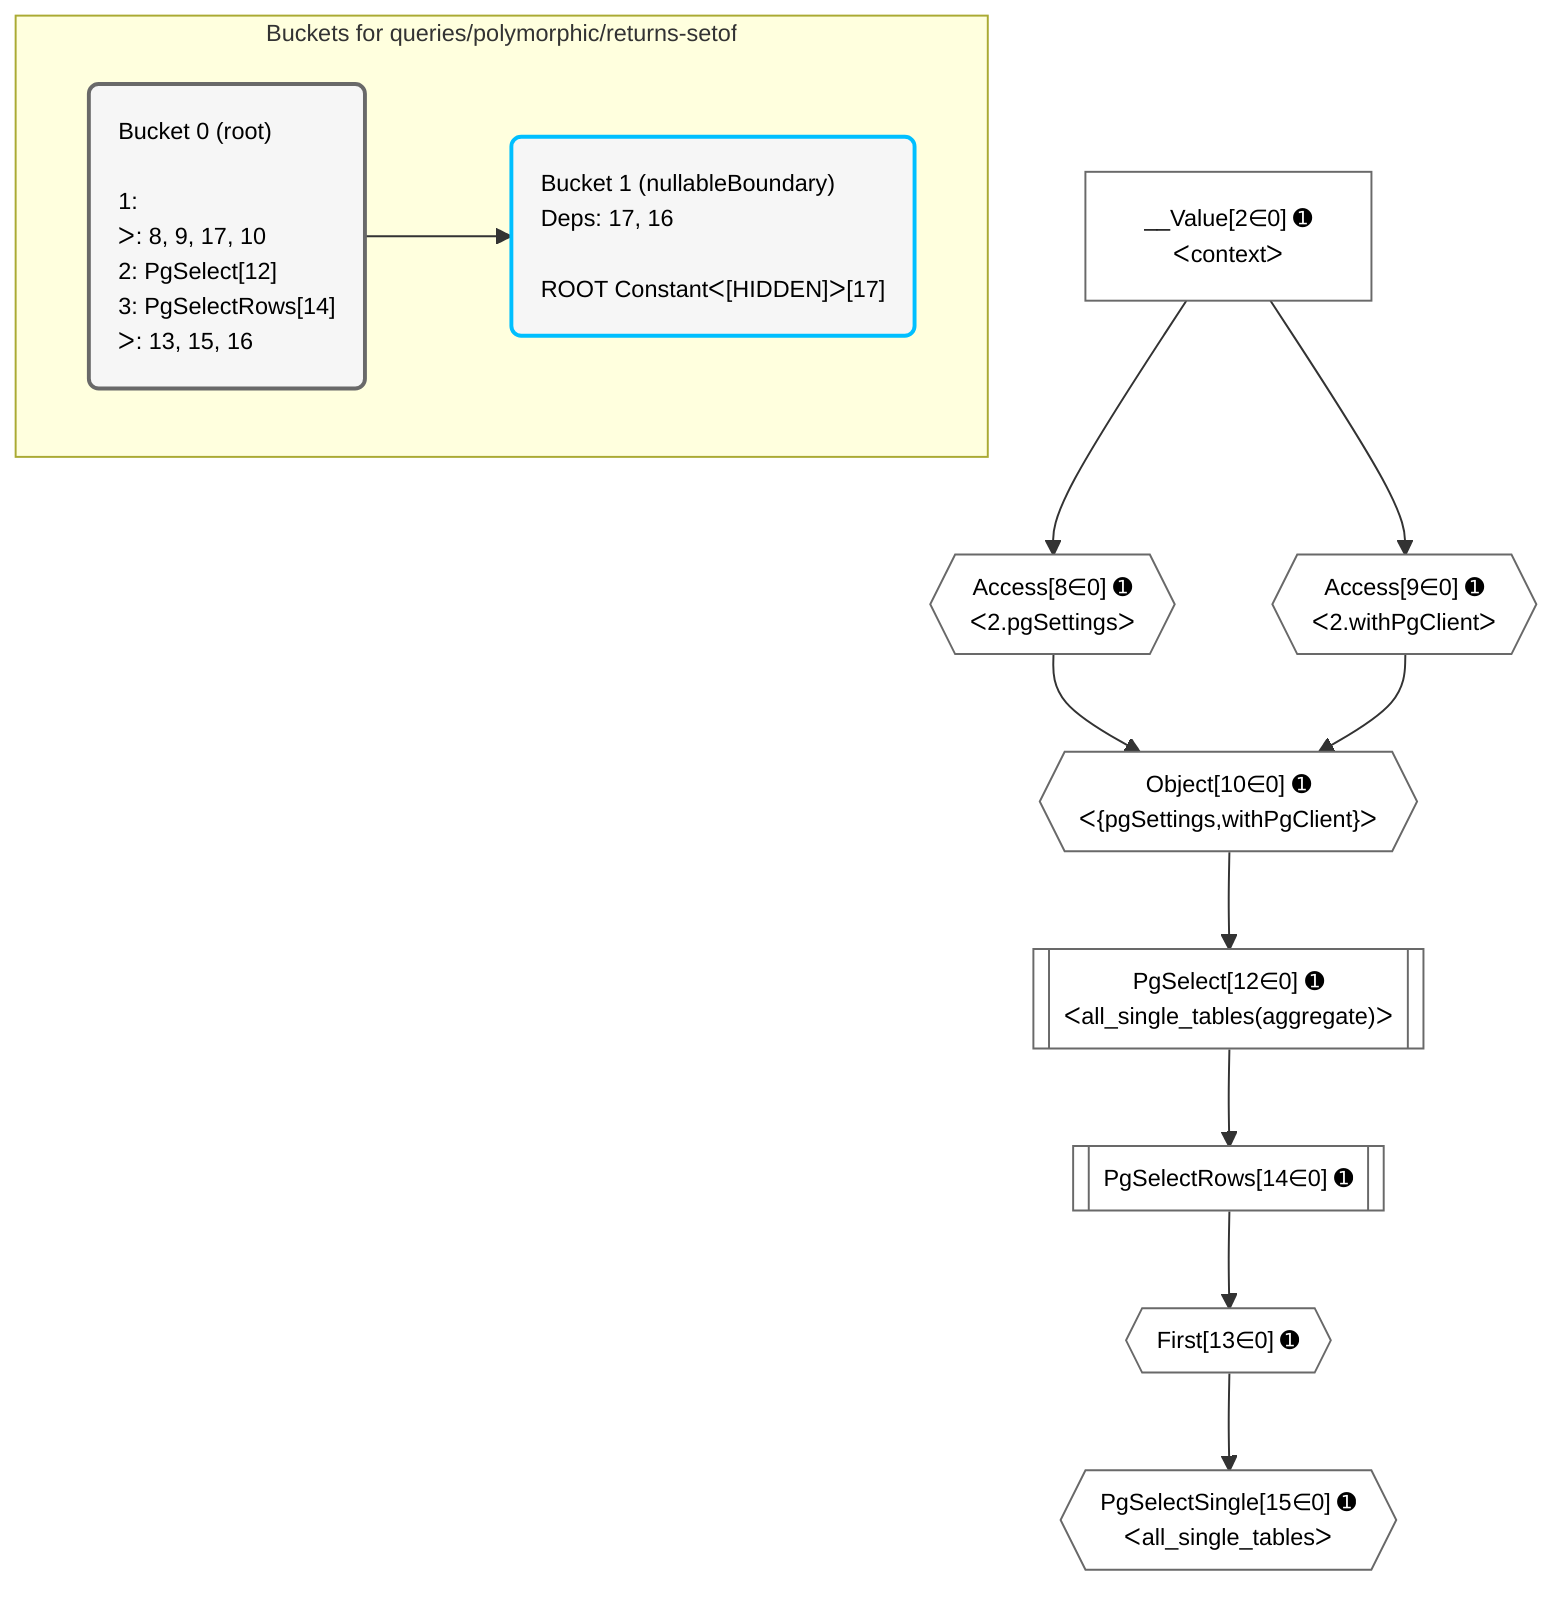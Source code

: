 %%{init: {'themeVariables': { 'fontSize': '12px'}}}%%
graph TD
    classDef path fill:#eee,stroke:#000,color:#000
    classDef plan fill:#fff,stroke-width:1px,color:#000
    classDef itemplan fill:#fff,stroke-width:2px,color:#000
    classDef unbatchedplan fill:#dff,stroke-width:1px,color:#000
    classDef sideeffectplan fill:#fcc,stroke-width:2px,color:#000
    classDef bucket fill:#f6f6f6,color:#000,stroke-width:2px,text-align:left

    subgraph "Buckets for queries/polymorphic/returns-setof"
    Bucket0("Bucket 0 (root)<br /><br />1: <br />ᐳ: 8, 9, 17, 10<br />2: PgSelect[12]<br />3: PgSelectRows[14]<br />ᐳ: 13, 15, 16"):::bucket
    Bucket1("Bucket 1 (nullableBoundary)<br />Deps: 17, 16<br /><br />ROOT Constantᐸ[HIDDEN]ᐳ[17]"):::bucket
    end
    Bucket0 --> Bucket1

    %% plan dependencies
    Object10{{"Object[10∈0] ➊<br />ᐸ{pgSettings,withPgClient}ᐳ"}}:::plan
    Access8{{"Access[8∈0] ➊<br />ᐸ2.pgSettingsᐳ"}}:::plan
    Access9{{"Access[9∈0] ➊<br />ᐸ2.withPgClientᐳ"}}:::plan
    Access8 & Access9 --> Object10
    __Value2["__Value[2∈0] ➊<br />ᐸcontextᐳ"]:::plan
    __Value2 --> Access8
    __Value2 --> Access9
    PgSelect12[["PgSelect[12∈0] ➊<br />ᐸall_single_tables(aggregate)ᐳ"]]:::plan
    Object10 --> PgSelect12
    First13{{"First[13∈0] ➊"}}:::plan
    PgSelectRows14[["PgSelectRows[14∈0] ➊"]]:::plan
    PgSelectRows14 --> First13
    PgSelect12 --> PgSelectRows14
    PgSelectSingle15{{"PgSelectSingle[15∈0] ➊<br />ᐸall_single_tablesᐳ"}}:::plan
    First13 --> PgSelectSingle15

    %% define steps
    classDef bucket0 stroke:#696969
    class Bucket0,__Value2,Access8,Access9,Object10,PgSelect12,First13,PgSelectRows14,PgSelectSingle15 bucket0
    classDef bucket1 stroke:#00bfff
    class Bucket1 bucket1